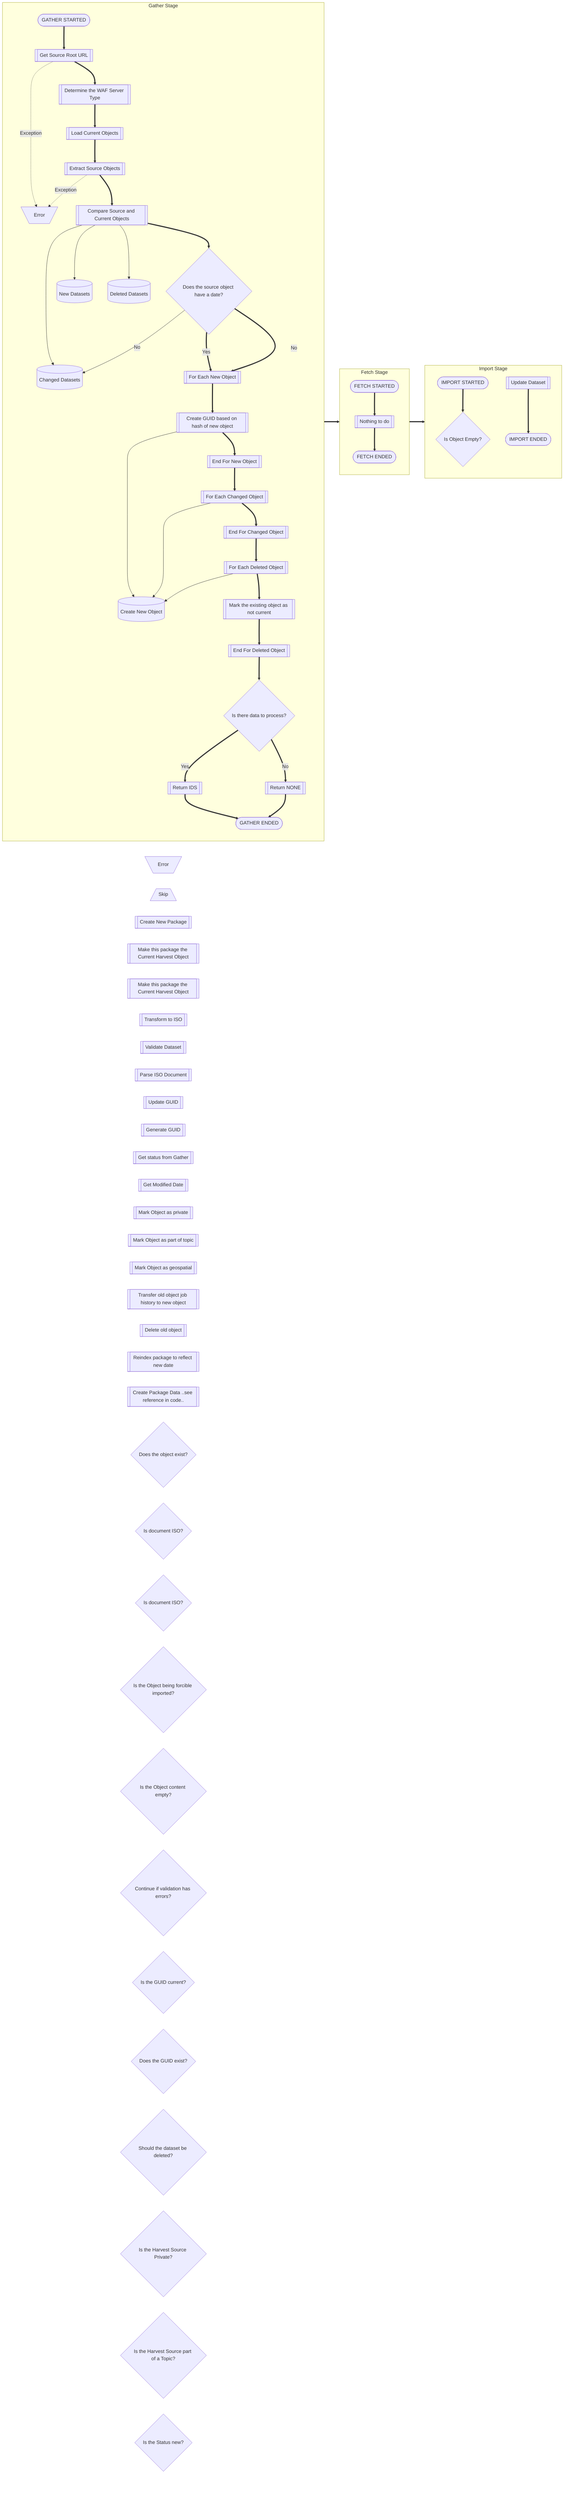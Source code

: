 flowchart LR

  %% Algorithm
  gather_stage ==> fetch_stage
  fetch_stage ==> import_stage

  subgraph gather_stage [Gather Stage]
    direction TB
    gs([GATHER STARTED])
    ge([GATHER ENDED])
    gs ==> get_source_url
    get_source_url-. Exception .-> error
    get_source_url ==> _get_scraper
    _get_scraper ==> get_current_objects
    get_current_objects ==> _extract_waf
    _extract_waf-. Exception .-> error
    _extract_waf ==> compare
    compare ==> is_date_present
    compare --> new_datasets
    compare --> deleted_datasets
    compare --> changed_datasets
    is_date_present -- No --> changed_datasets
    is_date_present == Yes ==> for_each_new
    is_date_present == No ==> for_each_new
    for_each_new ==> hash_new
    hash_new --> create_object
    hash_new ==> end_each_new
    end_each_new ==> for_each_changed
    for_each_changed --> create_object
    for_each_changed ==> end_each_changed
    end_each_changed ==> for_each_deleted
    for_each_deleted --> create_object
    for_each_deleted ==> make_not_current
    make_not_current ==> end_each_deleted
    end_each_deleted ==> is_ids
    is_ids == Yes ==> return_ids
    is_ids == No ==> return_none
    return_ids ==> ge
    return_none ==> ge
  end
  subgraph fetch_stage [Fetch Stage]
    direction TB
    fs([FETCH STARTED])
    fe([FETCH ENDED])
    fs ==> do_nothing
    do_nothing ==> fe
  end
  subgraph import_stage [Import Stage]
    direction TB
    is([IMPORT STARTED])
    ie([IMPORT ENDED])
    is ==> is_object_empty
    update ==> ie
  end

  %% Data
  error[\Error/]
  error_2[\Error/]
  skip[/Skip\]
  new_datasets[(New Datasets)]
  deleted_datasets[(Deleted Datasets)]
  changed_datasets[(Changed Datasets)]
  create_object[(Create New Object)]

  %% Functons
  get_source_url[[Get Source Root URL]]
  _get_scraper[[Determine the WAF Server Type]]
  get_current_objects[[Load Current Objects]]
  _extract_waf[[Extract Source Objects]]
  compare[[Compare Source and Current Objects]]
  for_each_new[[For Each New Object]]
  hash_new[[Create GUID based on hash of new object]]
  end_each_new[[End For New Object]]
  for_each_changed[[For Each Changed Object]]
  end_each_changed[[End For Changed Object]]
  for_each_deleted[[For Each Deleted Object]]
  make_not_current[[Mark the existing object as not current]]
  end_each_deleted[[End For Deleted Object]]
  return_ids[[Return IDS]]
  return_none[[Return NONE]]

  update[[Update Dataset]]
  do_nothing[[Nothing to do]]
  create[[Create New Package]]
  update_object_reference[[Make this package the Current Harvest Object]]
  update_object_reference_2[[Make this package the Current Harvest Object]]
  transform_to_iso[[Transform to ISO]]
  _validate_document[[Validate Dataset]]
  parse_iso[[Parse ISO Document]]
  update_guid[[Update GUID]]
  generate_guid[[Generate GUID]]
  check_status_from_gather[[Get status from Gather]]
  get_modified_date[[Get Modified Date]]
  mark_object_private[[Mark Object as private]]
  mark_object_part_of_topic[[Mark Object as part of topic]]
  mark_as_geospatial[[Mark Object as geospatial]]
  transfer_job_history[[Transfer old object job history to new object]]
  delete_old_object[[Delete old object]]
  reindex_package[[Reindex package to reflect new date]]
  %% Spatial Package Create: https://github.com/ckan/ckanext-spatial/blob/e59a295431247fcd605fe55bb4fd9a2ecfc28d2b/ckanext/spatial/harvesters/base.py#L233-L492
  spatial_package_create[[Create Package Data ..see reference in code..]]


  %% Conditional Checks
  is_date_present{Does the source object have a date?}
  is_ids{Is there data to process?}
  is_existing_object{Does the object exist?}
  is_iso{Is document ISO?}
  is_iso_2{Is document ISO?}
  is_object_empty{Is Object Empty?}
  is_force_import{Is the Object being forcible imported?}
  is_object_content_empty{Is the Object content empty?}
  continue_on_validation_errors{Continue if validation has errors?}
  is_guid_current{Is the GUID current?}
  is_guid_present{Does the GUID exist?}
  is_delete{Should the dataset be deleted?}
  is_source_private{Is the Harvest Source Private?}
  is_source_part_of_topic{Is the Harvest Source part of a Topic?}
  is_status_new{Is the Status new?}